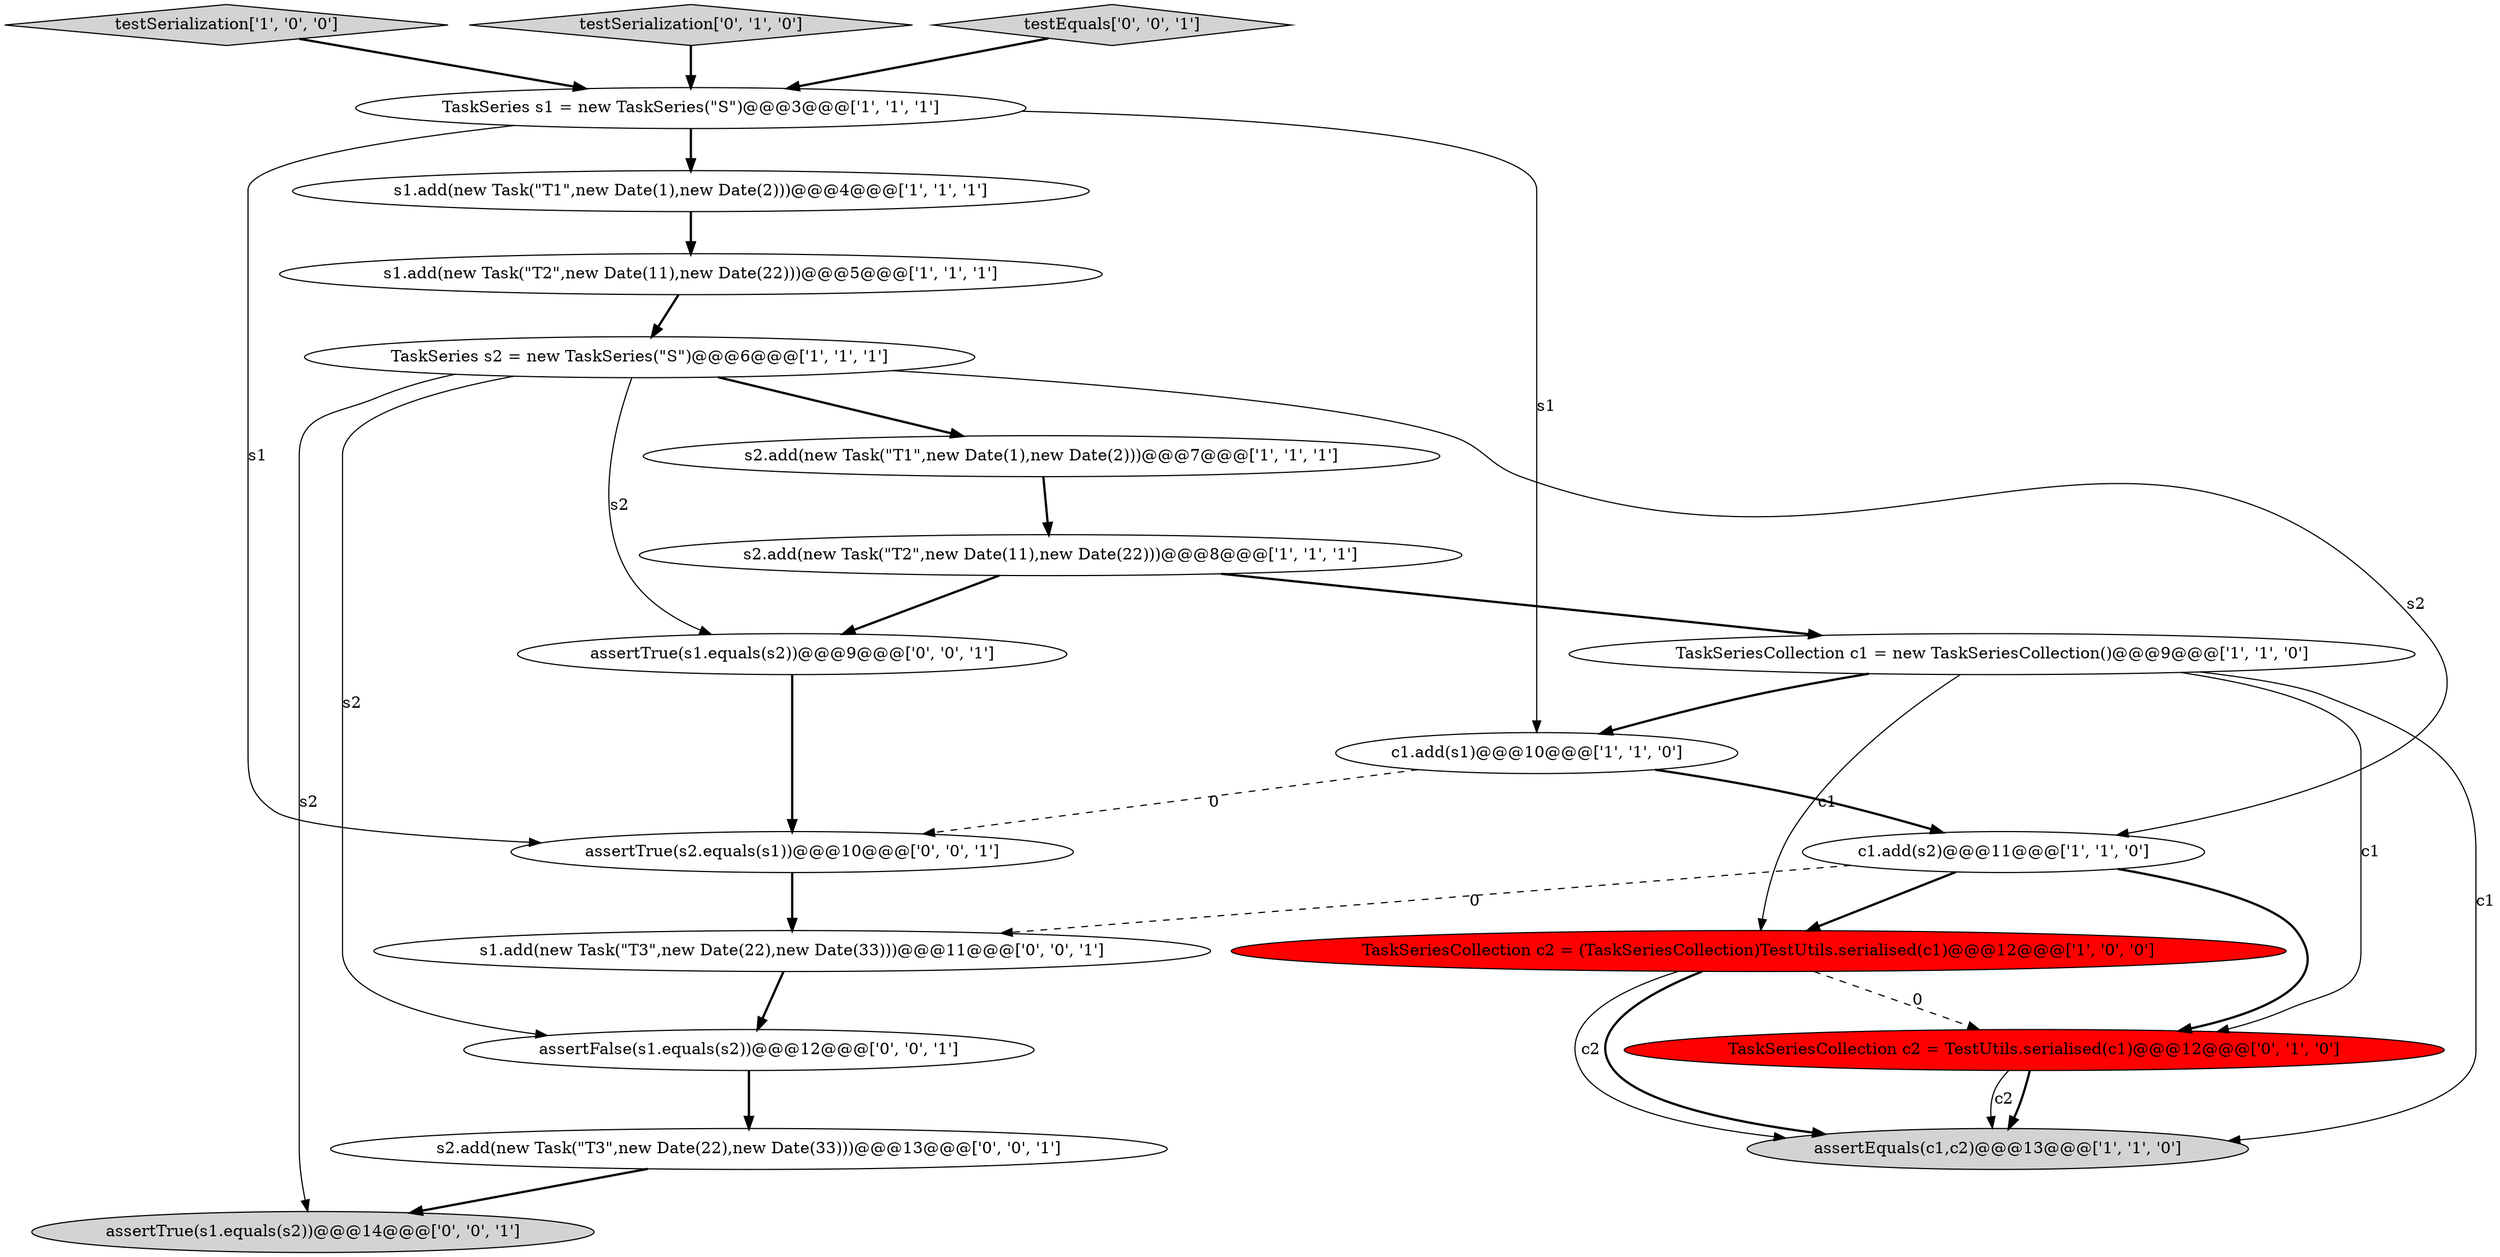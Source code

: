 digraph {
1 [style = filled, label = "testSerialization['1', '0', '0']", fillcolor = lightgray, shape = diamond image = "AAA0AAABBB1BBB"];
3 [style = filled, label = "TaskSeriesCollection c1 = new TaskSeriesCollection()@@@9@@@['1', '1', '0']", fillcolor = white, shape = ellipse image = "AAA0AAABBB1BBB"];
7 [style = filled, label = "s2.add(new Task(\"T1\",new Date(1),new Date(2)))@@@7@@@['1', '1', '1']", fillcolor = white, shape = ellipse image = "AAA0AAABBB1BBB"];
20 [style = filled, label = "assertTrue(s1.equals(s2))@@@14@@@['0', '0', '1']", fillcolor = lightgray, shape = ellipse image = "AAA0AAABBB3BBB"];
17 [style = filled, label = "assertTrue(s2.equals(s1))@@@10@@@['0', '0', '1']", fillcolor = white, shape = ellipse image = "AAA0AAABBB3BBB"];
10 [style = filled, label = "s2.add(new Task(\"T2\",new Date(11),new Date(22)))@@@8@@@['1', '1', '1']", fillcolor = white, shape = ellipse image = "AAA0AAABBB1BBB"];
12 [style = filled, label = "testSerialization['0', '1', '0']", fillcolor = lightgray, shape = diamond image = "AAA0AAABBB2BBB"];
6 [style = filled, label = "c1.add(s2)@@@11@@@['1', '1', '0']", fillcolor = white, shape = ellipse image = "AAA0AAABBB1BBB"];
19 [style = filled, label = "s2.add(new Task(\"T3\",new Date(22),new Date(33)))@@@13@@@['0', '0', '1']", fillcolor = white, shape = ellipse image = "AAA0AAABBB3BBB"];
9 [style = filled, label = "c1.add(s1)@@@10@@@['1', '1', '0']", fillcolor = white, shape = ellipse image = "AAA0AAABBB1BBB"];
2 [style = filled, label = "s1.add(new Task(\"T2\",new Date(11),new Date(22)))@@@5@@@['1', '1', '1']", fillcolor = white, shape = ellipse image = "AAA0AAABBB1BBB"];
16 [style = filled, label = "assertFalse(s1.equals(s2))@@@12@@@['0', '0', '1']", fillcolor = white, shape = ellipse image = "AAA0AAABBB3BBB"];
14 [style = filled, label = "assertTrue(s1.equals(s2))@@@9@@@['0', '0', '1']", fillcolor = white, shape = ellipse image = "AAA0AAABBB3BBB"];
5 [style = filled, label = "assertEquals(c1,c2)@@@13@@@['1', '1', '0']", fillcolor = lightgray, shape = ellipse image = "AAA0AAABBB1BBB"];
4 [style = filled, label = "s1.add(new Task(\"T1\",new Date(1),new Date(2)))@@@4@@@['1', '1', '1']", fillcolor = white, shape = ellipse image = "AAA0AAABBB1BBB"];
13 [style = filled, label = "TaskSeriesCollection c2 = TestUtils.serialised(c1)@@@12@@@['0', '1', '0']", fillcolor = red, shape = ellipse image = "AAA1AAABBB2BBB"];
18 [style = filled, label = "testEquals['0', '0', '1']", fillcolor = lightgray, shape = diamond image = "AAA0AAABBB3BBB"];
0 [style = filled, label = "TaskSeries s2 = new TaskSeries(\"S\")@@@6@@@['1', '1', '1']", fillcolor = white, shape = ellipse image = "AAA0AAABBB1BBB"];
8 [style = filled, label = "TaskSeries s1 = new TaskSeries(\"S\")@@@3@@@['1', '1', '1']", fillcolor = white, shape = ellipse image = "AAA0AAABBB1BBB"];
15 [style = filled, label = "s1.add(new Task(\"T3\",new Date(22),new Date(33)))@@@11@@@['0', '0', '1']", fillcolor = white, shape = ellipse image = "AAA0AAABBB3BBB"];
11 [style = filled, label = "TaskSeriesCollection c2 = (TaskSeriesCollection)TestUtils.serialised(c1)@@@12@@@['1', '0', '0']", fillcolor = red, shape = ellipse image = "AAA1AAABBB1BBB"];
8->9 [style = solid, label="s1"];
0->20 [style = solid, label="s2"];
1->8 [style = bold, label=""];
10->14 [style = bold, label=""];
7->10 [style = bold, label=""];
19->20 [style = bold, label=""];
10->3 [style = bold, label=""];
14->17 [style = bold, label=""];
4->2 [style = bold, label=""];
16->19 [style = bold, label=""];
15->16 [style = bold, label=""];
0->6 [style = solid, label="s2"];
8->17 [style = solid, label="s1"];
0->14 [style = solid, label="s2"];
9->6 [style = bold, label=""];
0->7 [style = bold, label=""];
3->9 [style = bold, label=""];
11->5 [style = bold, label=""];
11->13 [style = dashed, label="0"];
2->0 [style = bold, label=""];
6->15 [style = dashed, label="0"];
12->8 [style = bold, label=""];
6->11 [style = bold, label=""];
6->13 [style = bold, label=""];
9->17 [style = dashed, label="0"];
17->15 [style = bold, label=""];
13->5 [style = bold, label=""];
11->5 [style = solid, label="c2"];
3->11 [style = solid, label="c1"];
18->8 [style = bold, label=""];
3->13 [style = solid, label="c1"];
8->4 [style = bold, label=""];
3->5 [style = solid, label="c1"];
13->5 [style = solid, label="c2"];
0->16 [style = solid, label="s2"];
}

